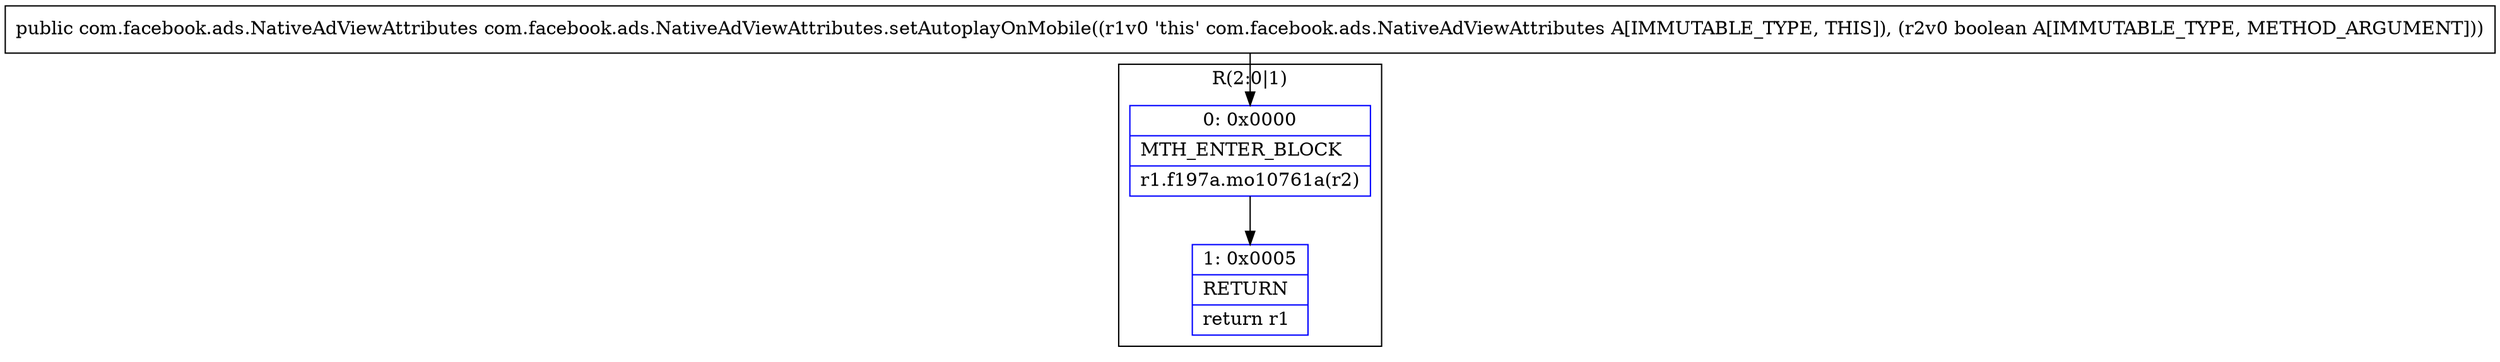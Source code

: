 digraph "CFG forcom.facebook.ads.NativeAdViewAttributes.setAutoplayOnMobile(Z)Lcom\/facebook\/ads\/NativeAdViewAttributes;" {
subgraph cluster_Region_236527105 {
label = "R(2:0|1)";
node [shape=record,color=blue];
Node_0 [shape=record,label="{0\:\ 0x0000|MTH_ENTER_BLOCK\l|r1.f197a.mo10761a(r2)\l}"];
Node_1 [shape=record,label="{1\:\ 0x0005|RETURN\l|return r1\l}"];
}
MethodNode[shape=record,label="{public com.facebook.ads.NativeAdViewAttributes com.facebook.ads.NativeAdViewAttributes.setAutoplayOnMobile((r1v0 'this' com.facebook.ads.NativeAdViewAttributes A[IMMUTABLE_TYPE, THIS]), (r2v0 boolean A[IMMUTABLE_TYPE, METHOD_ARGUMENT])) }"];
MethodNode -> Node_0;
Node_0 -> Node_1;
}

